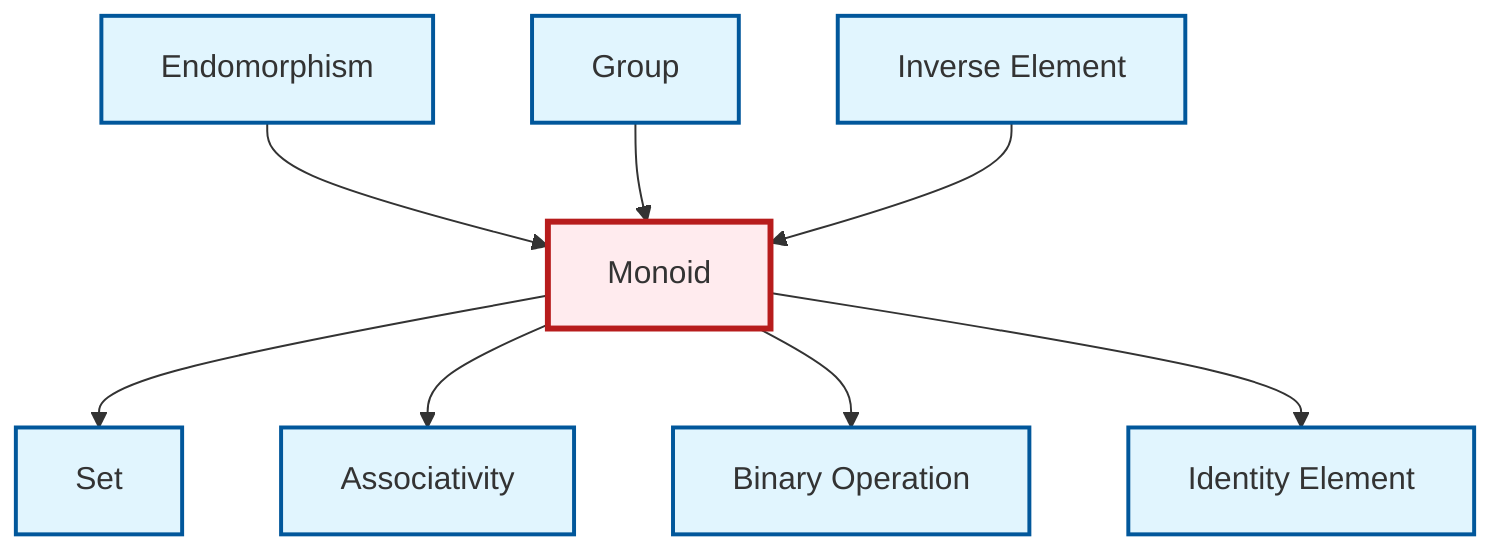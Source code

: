 graph TD
    classDef definition fill:#e1f5fe,stroke:#01579b,stroke-width:2px
    classDef theorem fill:#f3e5f5,stroke:#4a148c,stroke-width:2px
    classDef axiom fill:#fff3e0,stroke:#e65100,stroke-width:2px
    classDef example fill:#e8f5e9,stroke:#1b5e20,stroke-width:2px
    classDef current fill:#ffebee,stroke:#b71c1c,stroke-width:3px
    def-set["Set"]:::definition
    def-identity-element["Identity Element"]:::definition
    def-inverse-element["Inverse Element"]:::definition
    def-endomorphism["Endomorphism"]:::definition
    def-associativity["Associativity"]:::definition
    def-monoid["Monoid"]:::definition
    def-group["Group"]:::definition
    def-binary-operation["Binary Operation"]:::definition
    def-monoid --> def-set
    def-endomorphism --> def-monoid
    def-group --> def-monoid
    def-monoid --> def-associativity
    def-monoid --> def-binary-operation
    def-inverse-element --> def-monoid
    def-monoid --> def-identity-element
    class def-monoid current